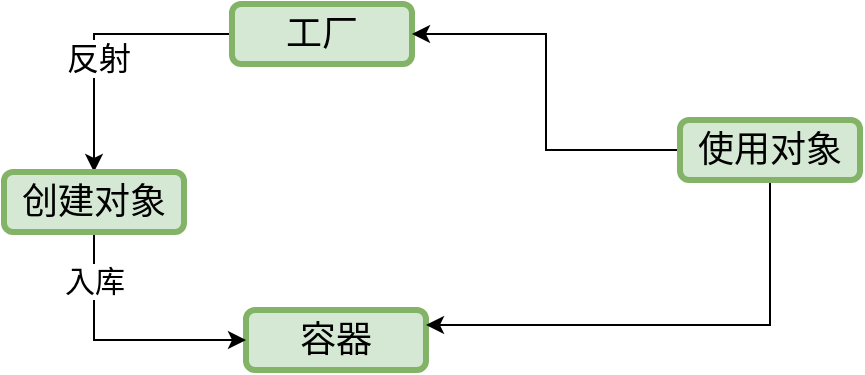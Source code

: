 <mxfile version="26.2.13">
  <diagram name="第 1 页" id="5ebKiJL6RLtHLWl6l3qJ">
    <mxGraphModel dx="1334" dy="791" grid="0" gridSize="10" guides="1" tooltips="1" connect="1" arrows="1" fold="1" page="1" pageScale="1" pageWidth="827" pageHeight="1169" math="0" shadow="0">
      <root>
        <mxCell id="0" />
        <mxCell id="1" parent="0" />
        <mxCell id="ouxITJuBnf-tcr71eJhk-5" style="edgeStyle=orthogonalEdgeStyle;rounded=0;orthogonalLoop=1;jettySize=auto;html=1;entryX=0.5;entryY=0;entryDx=0;entryDy=0;" edge="1" parent="1" source="ouxITJuBnf-tcr71eJhk-1" target="ouxITJuBnf-tcr71eJhk-4">
          <mxGeometry relative="1" as="geometry" />
        </mxCell>
        <mxCell id="ouxITJuBnf-tcr71eJhk-6" value="&lt;font style=&quot;font-size: 16px;&quot;&gt;反射&lt;/font&gt;" style="edgeLabel;html=1;align=center;verticalAlign=middle;resizable=0;points=[];" vertex="1" connectable="0" parent="ouxITJuBnf-tcr71eJhk-5">
          <mxGeometry x="0.174" y="2" relative="1" as="geometry">
            <mxPoint as="offset" />
          </mxGeometry>
        </mxCell>
        <mxCell id="ouxITJuBnf-tcr71eJhk-1" value="&lt;font style=&quot;font-size: 18px;&quot;&gt;工厂&lt;/font&gt;" style="rounded=1;whiteSpace=wrap;html=1;strokeColor=#82b366;strokeWidth=3;fillColor=#d5e8d4;" vertex="1" parent="1">
          <mxGeometry x="277" y="263" width="90" height="30" as="geometry" />
        </mxCell>
        <mxCell id="ouxITJuBnf-tcr71eJhk-3" value="&lt;font style=&quot;font-size: 18px;&quot;&gt;容器&lt;/font&gt;" style="rounded=1;whiteSpace=wrap;html=1;strokeColor=#82b366;strokeWidth=3;fillColor=#d5e8d4;" vertex="1" parent="1">
          <mxGeometry x="284" y="416" width="90" height="30" as="geometry" />
        </mxCell>
        <mxCell id="ouxITJuBnf-tcr71eJhk-8" style="edgeStyle=orthogonalEdgeStyle;rounded=0;orthogonalLoop=1;jettySize=auto;html=1;entryX=0;entryY=0.5;entryDx=0;entryDy=0;exitX=0.5;exitY=1;exitDx=0;exitDy=0;" edge="1" parent="1" source="ouxITJuBnf-tcr71eJhk-4" target="ouxITJuBnf-tcr71eJhk-3">
          <mxGeometry relative="1" as="geometry">
            <mxPoint x="192" y="390" as="sourcePoint" />
          </mxGeometry>
        </mxCell>
        <mxCell id="ouxITJuBnf-tcr71eJhk-9" value="&lt;font style=&quot;font-size: 15px;&quot;&gt;入库&lt;/font&gt;" style="edgeLabel;html=1;align=center;verticalAlign=middle;resizable=0;points=[];" vertex="1" connectable="0" parent="ouxITJuBnf-tcr71eJhk-8">
          <mxGeometry x="-0.631" relative="1" as="geometry">
            <mxPoint as="offset" />
          </mxGeometry>
        </mxCell>
        <mxCell id="ouxITJuBnf-tcr71eJhk-4" value="&lt;span style=&quot;font-size: 18px;&quot;&gt;创建对象&lt;/span&gt;" style="rounded=1;whiteSpace=wrap;html=1;strokeColor=#82b366;strokeWidth=3;fillColor=#d5e8d4;" vertex="1" parent="1">
          <mxGeometry x="163" y="347" width="90" height="30" as="geometry" />
        </mxCell>
        <mxCell id="ouxITJuBnf-tcr71eJhk-11" style="edgeStyle=orthogonalEdgeStyle;rounded=0;orthogonalLoop=1;jettySize=auto;html=1;entryX=1;entryY=0.5;entryDx=0;entryDy=0;" edge="1" parent="1" source="ouxITJuBnf-tcr71eJhk-10" target="ouxITJuBnf-tcr71eJhk-1">
          <mxGeometry relative="1" as="geometry" />
        </mxCell>
        <mxCell id="ouxITJuBnf-tcr71eJhk-12" style="edgeStyle=orthogonalEdgeStyle;rounded=0;orthogonalLoop=1;jettySize=auto;html=1;entryX=1;entryY=0.25;entryDx=0;entryDy=0;exitX=0.5;exitY=1;exitDx=0;exitDy=0;" edge="1" parent="1" source="ouxITJuBnf-tcr71eJhk-10" target="ouxITJuBnf-tcr71eJhk-3">
          <mxGeometry relative="1" as="geometry" />
        </mxCell>
        <mxCell id="ouxITJuBnf-tcr71eJhk-10" value="&lt;span style=&quot;font-size: 18px;&quot;&gt;使用对象&lt;/span&gt;" style="rounded=1;whiteSpace=wrap;html=1;strokeColor=#82b366;strokeWidth=3;fillColor=#d5e8d4;" vertex="1" parent="1">
          <mxGeometry x="501" y="321" width="90" height="30" as="geometry" />
        </mxCell>
      </root>
    </mxGraphModel>
  </diagram>
</mxfile>
